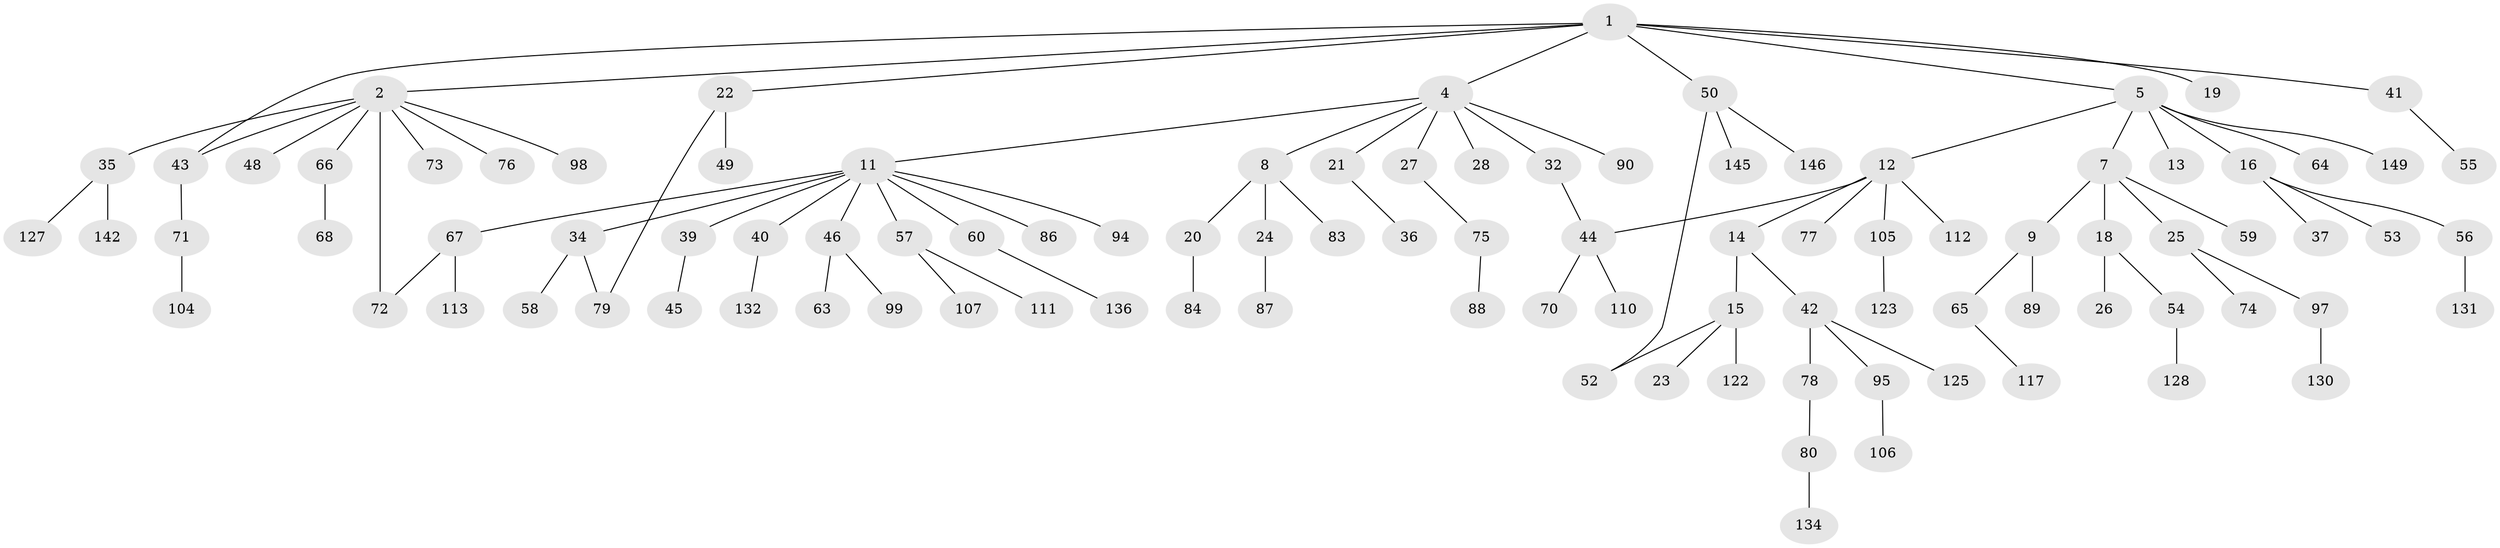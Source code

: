 // original degree distribution, {5: 0.03355704697986577, 7: 0.006711409395973154, 4: 0.08053691275167785, 6: 0.020134228187919462, 3: 0.10738255033557047, 8: 0.006711409395973154, 1: 0.4563758389261745, 2: 0.28859060402684567}
// Generated by graph-tools (version 1.1) at 2025/41/03/06/25 10:41:29]
// undirected, 101 vertices, 105 edges
graph export_dot {
graph [start="1"]
  node [color=gray90,style=filled];
  1 [super="+3"];
  2 [super="+17"];
  4 [super="+10"];
  5 [super="+6"];
  7 [super="+62"];
  8 [super="+33"];
  9 [super="+29"];
  11 [super="+38"];
  12 [super="+30"];
  13;
  14;
  15 [super="+114"];
  16 [super="+31"];
  18 [super="+51"];
  19 [super="+61"];
  20 [super="+140"];
  21;
  22 [super="+85"];
  23;
  24;
  25;
  26;
  27;
  28 [super="+103"];
  32 [super="+144"];
  34 [super="+101"];
  35 [super="+119"];
  36;
  37;
  39 [super="+81"];
  40;
  41;
  42 [super="+47"];
  43 [super="+92"];
  44 [super="+116"];
  45;
  46 [super="+126"];
  48;
  49;
  50 [super="+96"];
  52;
  53;
  54 [super="+102"];
  55;
  56 [super="+82"];
  57 [super="+148"];
  58 [super="+143"];
  59 [super="+109"];
  60 [super="+133"];
  63;
  64;
  65 [super="+139"];
  66 [super="+147"];
  67 [super="+69"];
  68 [super="+118"];
  70;
  71;
  72 [super="+120"];
  73;
  74;
  75 [super="+100"];
  76;
  77;
  78;
  79;
  80 [super="+93"];
  83 [super="+108"];
  84 [super="+138"];
  86 [super="+91"];
  87;
  88;
  89;
  90;
  94 [super="+124"];
  95;
  97 [super="+129"];
  98;
  99 [super="+121"];
  104 [super="+141"];
  105 [super="+135"];
  106;
  107;
  110;
  111 [super="+115"];
  112;
  113;
  117;
  122;
  123;
  125;
  127;
  128;
  130;
  131;
  132 [super="+137"];
  134;
  136;
  142;
  145;
  146;
  149;
  1 -- 2;
  1 -- 19;
  1 -- 22;
  1 -- 43;
  1 -- 50;
  1 -- 4;
  1 -- 5;
  1 -- 41;
  2 -- 35;
  2 -- 48;
  2 -- 66;
  2 -- 98;
  2 -- 73;
  2 -- 76;
  2 -- 72;
  2 -- 43;
  4 -- 8;
  4 -- 11;
  4 -- 21;
  4 -- 28;
  4 -- 90;
  4 -- 32;
  4 -- 27;
  5 -- 13;
  5 -- 16;
  5 -- 64;
  5 -- 12;
  5 -- 149;
  5 -- 7;
  7 -- 9;
  7 -- 18;
  7 -- 25;
  7 -- 59;
  8 -- 20;
  8 -- 24;
  8 -- 83;
  9 -- 89;
  9 -- 65;
  11 -- 34;
  11 -- 39;
  11 -- 40;
  11 -- 46;
  11 -- 57;
  11 -- 67;
  11 -- 86;
  11 -- 60;
  11 -- 94;
  12 -- 14;
  12 -- 105;
  12 -- 112;
  12 -- 77;
  12 -- 44;
  14 -- 15;
  14 -- 42;
  15 -- 23;
  15 -- 52;
  15 -- 122;
  16 -- 53;
  16 -- 56;
  16 -- 37;
  18 -- 26;
  18 -- 54;
  20 -- 84;
  21 -- 36;
  22 -- 49;
  22 -- 79;
  24 -- 87;
  25 -- 74;
  25 -- 97;
  27 -- 75;
  32 -- 44;
  34 -- 58;
  34 -- 79;
  35 -- 127;
  35 -- 142;
  39 -- 45;
  40 -- 132;
  41 -- 55;
  42 -- 78;
  42 -- 95;
  42 -- 125;
  43 -- 71;
  44 -- 70;
  44 -- 110;
  46 -- 63;
  46 -- 99;
  50 -- 145;
  50 -- 146;
  50 -- 52;
  54 -- 128;
  56 -- 131;
  57 -- 107;
  57 -- 111;
  60 -- 136;
  65 -- 117;
  66 -- 68;
  67 -- 72;
  67 -- 113;
  71 -- 104;
  75 -- 88 [weight=2];
  78 -- 80;
  80 -- 134;
  95 -- 106;
  97 -- 130;
  105 -- 123;
}
